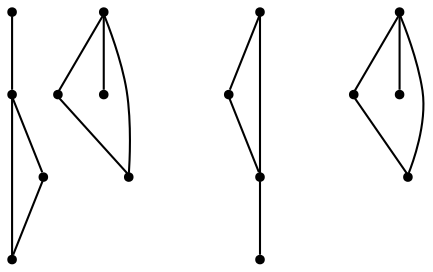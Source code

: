 graph {
  node [shape=point,comment="{\"directed\":false,\"doi\":\"10.4230/LIPIcs.GD.2024.40\",\"figure\":\"1 (2)\"}"]

  v0 [pos="1652.3009215137042,505.7805111796649"]
  v1 [pos="1558.2750346124199,380.44276983637087"]
  v2 [pos="1558.2750346124199,631.118316103511"]
  v3 [pos="1550.4395228387116,740.7888556740313"]
  v4 [pos="1550.4395228387116,991.4644655217236"]
  v5 [pos="1644.465409739996,866.1267241784296"]
  v6 [pos="1456.413635937427,866.1267241784296"]
  v7 [pos="1464.2491477111357,505.7805111796649"]
  v8 [pos="1150.8294399124495,631.118316103511"]
  v9 [pos="1048.9680571364079,991.4644655217236"]
  v10 [pos="986.2841537341528,866.1267241784296"]
  v11 [pos="1174.3359752335741,991.4644655217236"]
  v12 [pos="962.7776820088318,505.7805111796649"]
  v13 [pos="1025.4616490068902,631.118316103511"]
  v14 [pos="923.6002503318978,991.4644655217236"]
  v15 [pos="900.0937150107732,631.118316103511"]

  v0 -- v1 [id="-1",pos="1652.3009215137042,505.7805111796649 1652.3008897158024,474.4460440535653 1652.3008897158024,474.4460440535653 1652.3008897158024,474.4460440535653 1652.3008897158024,411.7771733819184 1652.3008897158024,411.7771733819184 1652.3008897158024,411.7771733819184 1558.2750346124199,380.44276983637087 1558.2750346124199,380.44276983637087 1558.2750346124199,380.44276983637087"]
  v1 -- v2 [id="-2",pos="1558.2750346124199,380.44276983637087 1558.275002814518,411.7772369624706 1558.275002814518,411.7772369624706 1558.275002814518,411.7772369624706 1558.275002814518,599.7838489774115 1558.275002814518,599.7838489774115 1558.275002814518,599.7838489774115 1558.2750346124199,631.118316103511 1558.2750346124199,631.118316103511 1558.2750346124199,631.118316103511"]
  v3 -- v4 [id="-3",pos="1550.4395228387116,740.7888556740313 1550.4395228387116,991.4644655217236 1550.4395228387116,991.4644655217236 1550.4395228387116,991.4644655217236"]
  v3 -- v5 [id="-4",pos="1550.4395228387116,740.7888556740313 1644.465409739996,866.1267241784296 1644.465409739996,866.1267241784296 1644.465409739996,866.1267241784296"]
  v4 -- v6 [id="-5",pos="1550.4395228387116,991.4644655217236 1456.413635937427,866.1267241784296 1456.413635937427,866.1267241784296 1456.413635937427,866.1267241784296"]
  v15 -- v13 [id="-6",pos="900.0937150107732,631.118316103511 931.4357144087533,631.118316103511 931.4357144087533,631.118316103511 931.4357144087533,631.118316103511 994.1196178110083,631.118316103511 994.1196178110083,631.118316103511 994.1196178110083,631.118316103511 1025.4616490068902,631.118316103511 1025.4616490068902,631.118316103511 1025.4616490068902,631.118316103511"]
  v15 -- v12 [id="-7",pos="900.0937150107732,631.118316103511 900.093730909724,599.7838489774115 900.093730909724,599.7838489774115 900.093730909724,599.7838489774115 900.093730909724,537.1149783057645 900.093730909724,537.1149783057645 900.093730909724,537.1149783057645 962.7776820088318,505.7805111796649 962.7776820088318,505.7805111796649 962.7776820088318,505.7805111796649"]
  v14 -- v9 [id="-8",pos="923.6002503318978,991.4644655217236 1048.9680571364079,991.4644655217236 1048.9680571364079,991.4644655217236 1048.9680571364079,991.4644655217236"]
  v1 -- v7 [id="-9",pos="1558.2750346124199,380.44276983637087 1464.2491159132337,411.7771733819184 1464.2491159132337,411.7771733819184 1464.2491159132337,411.7771733819184 1464.2491159132337,474.4460440535653 1464.2491159132337,474.4460440535653 1464.2491159132337,474.4460440535653 1464.2491477111357,505.7805111796649 1464.2491477111357,505.7805111796649 1464.2491477111357,505.7805111796649"]
  v10 -- v14 [id="-10",pos="986.2841537341528,866.1267241784296 923.6002503318978,991.4644655217236 923.6002503318978,991.4644655217236 923.6002503318978,991.4644655217236"]
  v7 -- v2 [id="-11",pos="1464.2491477111357,505.7805111796649 1464.2491159132337,537.1149783057645 1464.2491159132337,537.1149783057645 1464.2491159132337,537.1149783057645 1464.2491159132337,599.7838489774115 1464.2491159132337,599.7838489774115 1464.2491159132337,599.7838489774115 1558.2750346124199,631.118316103511 1558.2750346124199,631.118316103511 1558.2750346124199,631.118316103511"]
  v13 -- v8 [id="-12",pos="1025.4616490068902,631.118316103511 1056.803584809067,631.118316103511 1056.803584809067,631.118316103511 1056.803584809067,631.118316103511 1119.487488211322,631.118316103511 1119.487488211322,631.118316103511 1119.487488211322,631.118316103511 1150.8294399124495,631.118316103511 1150.8294399124495,631.118316103511 1150.8294399124495,631.118316103511"]
  v12 -- v13 [id="-13",pos="962.7776820088318,505.7805111796649 1025.4616013100376,537.1149783057645 1025.4616013100376,537.1149783057645 1025.4616013100376,537.1149783057645 1025.4616013100376,599.7838489774115 1025.4616013100376,599.7838489774115 1025.4616013100376,599.7838489774115 1025.4616490068902,631.118316103511 1025.4616490068902,631.118316103511 1025.4616490068902,631.118316103511"]
  v9 -- v11 [id="-14",pos="1048.9680571364079,991.4644655217236 1174.3359752335741,991.4644655217236 1174.3359752335741,991.4644655217236 1174.3359752335741,991.4644655217236"]
  v6 -- v3 [id="-15",pos="1456.413635937427,866.1267241784296 1550.4395228387116,740.7888556740313 1550.4395228387116,740.7888556740313 1550.4395228387116,740.7888556740313"]
  v9 -- v10 [id="-16",pos="1048.9680571364079,991.4644655217236 986.2841537341528,866.1267241784296 986.2841537341528,866.1267241784296 986.2841537341528,866.1267241784296"]
}